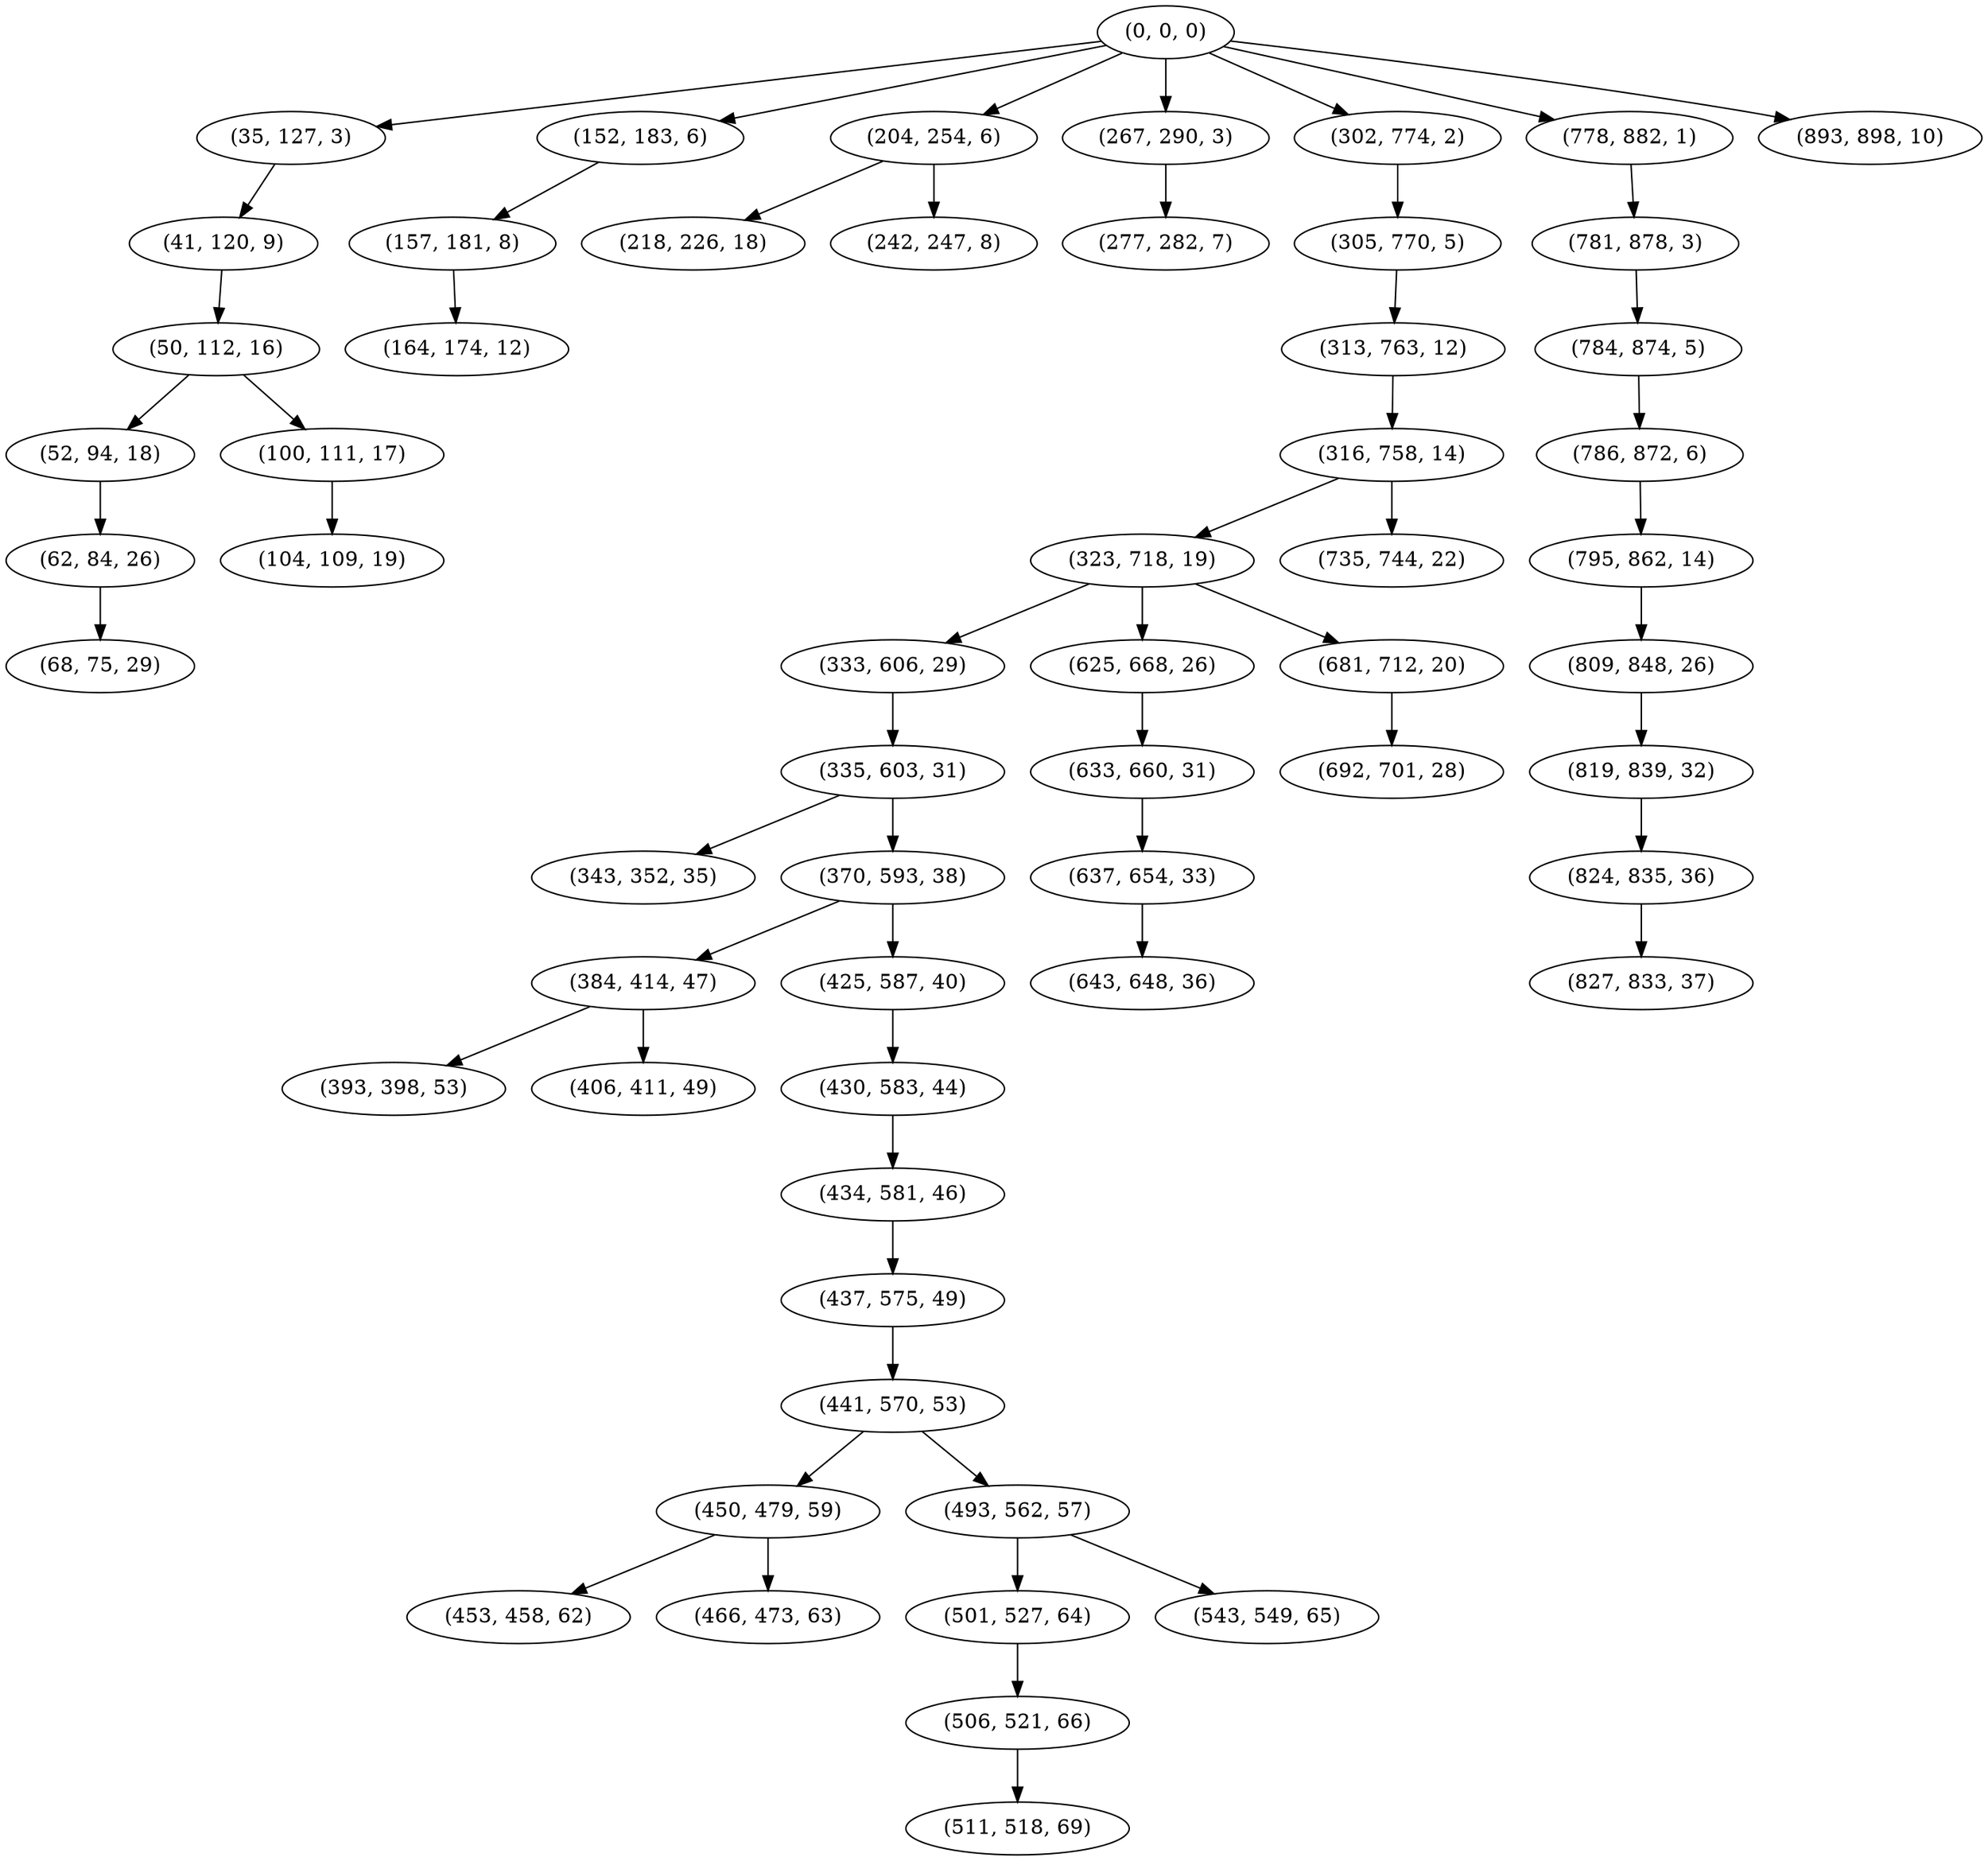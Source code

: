 digraph tree {
    "(0, 0, 0)";
    "(35, 127, 3)";
    "(41, 120, 9)";
    "(50, 112, 16)";
    "(52, 94, 18)";
    "(62, 84, 26)";
    "(68, 75, 29)";
    "(100, 111, 17)";
    "(104, 109, 19)";
    "(152, 183, 6)";
    "(157, 181, 8)";
    "(164, 174, 12)";
    "(204, 254, 6)";
    "(218, 226, 18)";
    "(242, 247, 8)";
    "(267, 290, 3)";
    "(277, 282, 7)";
    "(302, 774, 2)";
    "(305, 770, 5)";
    "(313, 763, 12)";
    "(316, 758, 14)";
    "(323, 718, 19)";
    "(333, 606, 29)";
    "(335, 603, 31)";
    "(343, 352, 35)";
    "(370, 593, 38)";
    "(384, 414, 47)";
    "(393, 398, 53)";
    "(406, 411, 49)";
    "(425, 587, 40)";
    "(430, 583, 44)";
    "(434, 581, 46)";
    "(437, 575, 49)";
    "(441, 570, 53)";
    "(450, 479, 59)";
    "(453, 458, 62)";
    "(466, 473, 63)";
    "(493, 562, 57)";
    "(501, 527, 64)";
    "(506, 521, 66)";
    "(511, 518, 69)";
    "(543, 549, 65)";
    "(625, 668, 26)";
    "(633, 660, 31)";
    "(637, 654, 33)";
    "(643, 648, 36)";
    "(681, 712, 20)";
    "(692, 701, 28)";
    "(735, 744, 22)";
    "(778, 882, 1)";
    "(781, 878, 3)";
    "(784, 874, 5)";
    "(786, 872, 6)";
    "(795, 862, 14)";
    "(809, 848, 26)";
    "(819, 839, 32)";
    "(824, 835, 36)";
    "(827, 833, 37)";
    "(893, 898, 10)";
    "(0, 0, 0)" -> "(35, 127, 3)";
    "(0, 0, 0)" -> "(152, 183, 6)";
    "(0, 0, 0)" -> "(204, 254, 6)";
    "(0, 0, 0)" -> "(267, 290, 3)";
    "(0, 0, 0)" -> "(302, 774, 2)";
    "(0, 0, 0)" -> "(778, 882, 1)";
    "(0, 0, 0)" -> "(893, 898, 10)";
    "(35, 127, 3)" -> "(41, 120, 9)";
    "(41, 120, 9)" -> "(50, 112, 16)";
    "(50, 112, 16)" -> "(52, 94, 18)";
    "(50, 112, 16)" -> "(100, 111, 17)";
    "(52, 94, 18)" -> "(62, 84, 26)";
    "(62, 84, 26)" -> "(68, 75, 29)";
    "(100, 111, 17)" -> "(104, 109, 19)";
    "(152, 183, 6)" -> "(157, 181, 8)";
    "(157, 181, 8)" -> "(164, 174, 12)";
    "(204, 254, 6)" -> "(218, 226, 18)";
    "(204, 254, 6)" -> "(242, 247, 8)";
    "(267, 290, 3)" -> "(277, 282, 7)";
    "(302, 774, 2)" -> "(305, 770, 5)";
    "(305, 770, 5)" -> "(313, 763, 12)";
    "(313, 763, 12)" -> "(316, 758, 14)";
    "(316, 758, 14)" -> "(323, 718, 19)";
    "(316, 758, 14)" -> "(735, 744, 22)";
    "(323, 718, 19)" -> "(333, 606, 29)";
    "(323, 718, 19)" -> "(625, 668, 26)";
    "(323, 718, 19)" -> "(681, 712, 20)";
    "(333, 606, 29)" -> "(335, 603, 31)";
    "(335, 603, 31)" -> "(343, 352, 35)";
    "(335, 603, 31)" -> "(370, 593, 38)";
    "(370, 593, 38)" -> "(384, 414, 47)";
    "(370, 593, 38)" -> "(425, 587, 40)";
    "(384, 414, 47)" -> "(393, 398, 53)";
    "(384, 414, 47)" -> "(406, 411, 49)";
    "(425, 587, 40)" -> "(430, 583, 44)";
    "(430, 583, 44)" -> "(434, 581, 46)";
    "(434, 581, 46)" -> "(437, 575, 49)";
    "(437, 575, 49)" -> "(441, 570, 53)";
    "(441, 570, 53)" -> "(450, 479, 59)";
    "(441, 570, 53)" -> "(493, 562, 57)";
    "(450, 479, 59)" -> "(453, 458, 62)";
    "(450, 479, 59)" -> "(466, 473, 63)";
    "(493, 562, 57)" -> "(501, 527, 64)";
    "(493, 562, 57)" -> "(543, 549, 65)";
    "(501, 527, 64)" -> "(506, 521, 66)";
    "(506, 521, 66)" -> "(511, 518, 69)";
    "(625, 668, 26)" -> "(633, 660, 31)";
    "(633, 660, 31)" -> "(637, 654, 33)";
    "(637, 654, 33)" -> "(643, 648, 36)";
    "(681, 712, 20)" -> "(692, 701, 28)";
    "(778, 882, 1)" -> "(781, 878, 3)";
    "(781, 878, 3)" -> "(784, 874, 5)";
    "(784, 874, 5)" -> "(786, 872, 6)";
    "(786, 872, 6)" -> "(795, 862, 14)";
    "(795, 862, 14)" -> "(809, 848, 26)";
    "(809, 848, 26)" -> "(819, 839, 32)";
    "(819, 839, 32)" -> "(824, 835, 36)";
    "(824, 835, 36)" -> "(827, 833, 37)";
}
